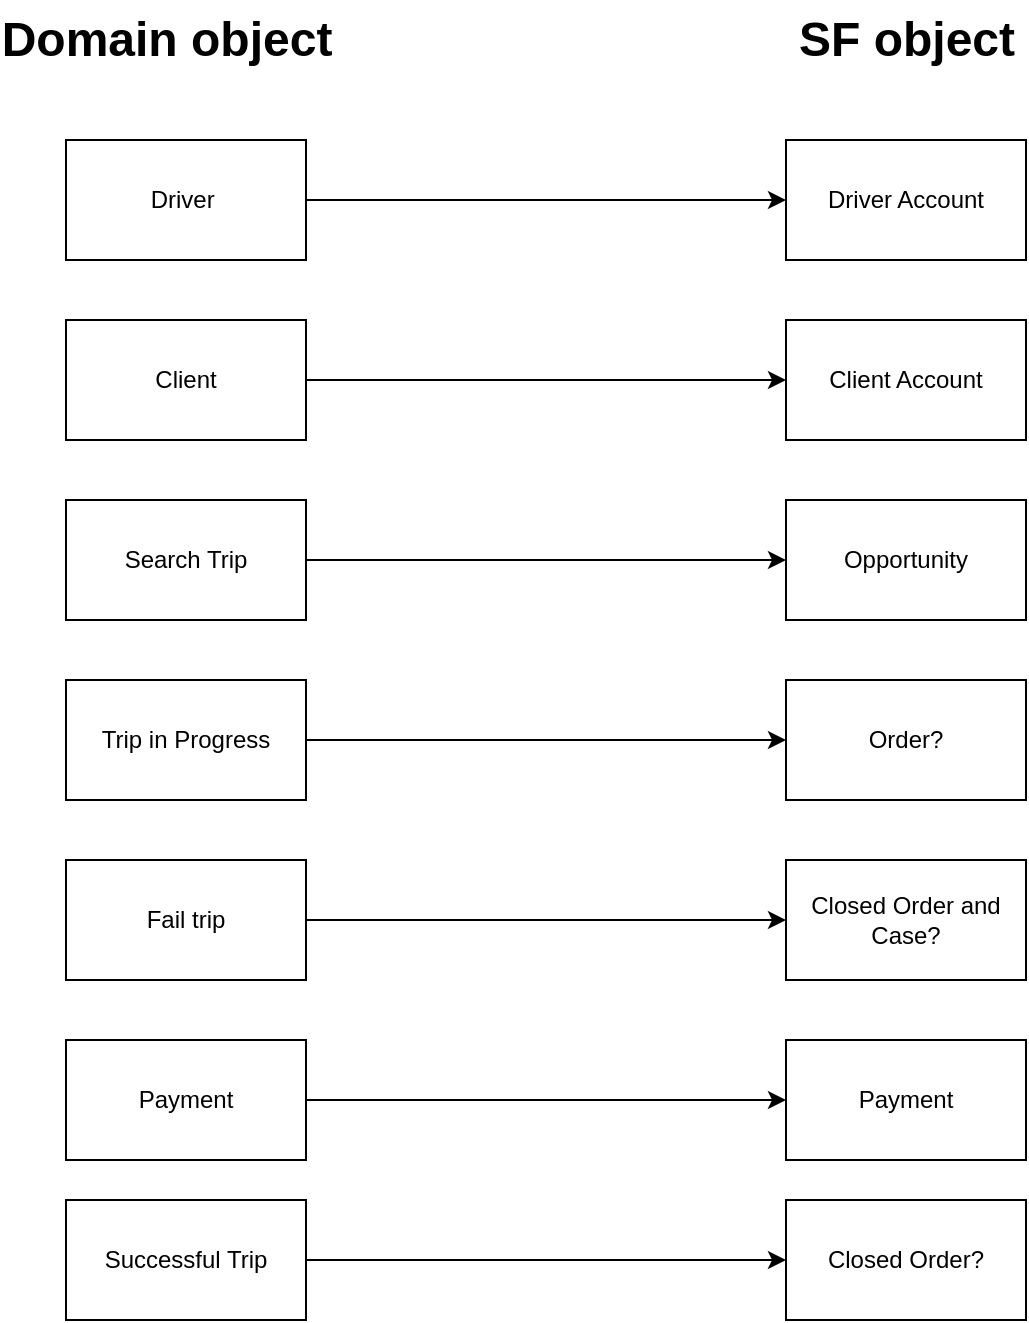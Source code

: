 <mxfile version="21.5.0" type="device">
  <diagram name="Page-1" id="f_ZoDSoOhq0trvqX4ZVm">
    <mxGraphModel dx="1026" dy="610" grid="1" gridSize="10" guides="1" tooltips="1" connect="1" arrows="1" fold="1" page="1" pageScale="1" pageWidth="1100" pageHeight="850" math="0" shadow="0">
      <root>
        <mxCell id="0" />
        <mxCell id="1" parent="0" />
        <mxCell id="ugz6Y1QAylY2Mgc-4cKa-3" style="edgeStyle=orthogonalEdgeStyle;rounded=0;orthogonalLoop=1;jettySize=auto;html=1;" parent="1" source="ugz6Y1QAylY2Mgc-4cKa-1" target="ugz6Y1QAylY2Mgc-4cKa-2" edge="1">
          <mxGeometry relative="1" as="geometry" />
        </mxCell>
        <mxCell id="ugz6Y1QAylY2Mgc-4cKa-1" value="Driver&amp;nbsp;" style="rounded=0;whiteSpace=wrap;html=1;" parent="1" vertex="1">
          <mxGeometry x="190" y="180" width="120" height="60" as="geometry" />
        </mxCell>
        <mxCell id="ugz6Y1QAylY2Mgc-4cKa-2" value="Driver Account" style="rounded=0;whiteSpace=wrap;html=1;" parent="1" vertex="1">
          <mxGeometry x="550" y="180" width="120" height="60" as="geometry" />
        </mxCell>
        <mxCell id="ugz6Y1QAylY2Mgc-4cKa-6" style="edgeStyle=orthogonalEdgeStyle;rounded=0;orthogonalLoop=1;jettySize=auto;html=1;" parent="1" source="ugz6Y1QAylY2Mgc-4cKa-4" target="ugz6Y1QAylY2Mgc-4cKa-5" edge="1">
          <mxGeometry relative="1" as="geometry" />
        </mxCell>
        <mxCell id="ugz6Y1QAylY2Mgc-4cKa-4" value="Client" style="rounded=0;whiteSpace=wrap;html=1;" parent="1" vertex="1">
          <mxGeometry x="190" y="270" width="120" height="60" as="geometry" />
        </mxCell>
        <mxCell id="ugz6Y1QAylY2Mgc-4cKa-5" value="Client Account" style="rounded=0;whiteSpace=wrap;html=1;" parent="1" vertex="1">
          <mxGeometry x="550" y="270" width="120" height="60" as="geometry" />
        </mxCell>
        <mxCell id="ugz6Y1QAylY2Mgc-4cKa-9" style="edgeStyle=orthogonalEdgeStyle;rounded=0;orthogonalLoop=1;jettySize=auto;html=1;" parent="1" source="ugz6Y1QAylY2Mgc-4cKa-7" target="ugz6Y1QAylY2Mgc-4cKa-8" edge="1">
          <mxGeometry relative="1" as="geometry" />
        </mxCell>
        <mxCell id="ugz6Y1QAylY2Mgc-4cKa-7" value="Search Trip" style="rounded=0;whiteSpace=wrap;html=1;" parent="1" vertex="1">
          <mxGeometry x="190" y="360" width="120" height="60" as="geometry" />
        </mxCell>
        <mxCell id="ugz6Y1QAylY2Mgc-4cKa-8" value="Opportunity" style="rounded=0;whiteSpace=wrap;html=1;" parent="1" vertex="1">
          <mxGeometry x="550" y="360" width="120" height="60" as="geometry" />
        </mxCell>
        <mxCell id="ugz6Y1QAylY2Mgc-4cKa-10" style="edgeStyle=orthogonalEdgeStyle;rounded=0;orthogonalLoop=1;jettySize=auto;html=1;" parent="1" source="ugz6Y1QAylY2Mgc-4cKa-11" target="ugz6Y1QAylY2Mgc-4cKa-12" edge="1">
          <mxGeometry relative="1" as="geometry" />
        </mxCell>
        <mxCell id="ugz6Y1QAylY2Mgc-4cKa-11" value="Trip in Progress" style="rounded=0;whiteSpace=wrap;html=1;" parent="1" vertex="1">
          <mxGeometry x="190" y="450" width="120" height="60" as="geometry" />
        </mxCell>
        <mxCell id="ugz6Y1QAylY2Mgc-4cKa-12" value="Order?" style="rounded=0;whiteSpace=wrap;html=1;" parent="1" vertex="1">
          <mxGeometry x="550" y="450" width="120" height="60" as="geometry" />
        </mxCell>
        <mxCell id="ugz6Y1QAylY2Mgc-4cKa-13" style="edgeStyle=orthogonalEdgeStyle;rounded=0;orthogonalLoop=1;jettySize=auto;html=1;" parent="1" source="ugz6Y1QAylY2Mgc-4cKa-14" target="ugz6Y1QAylY2Mgc-4cKa-15" edge="1">
          <mxGeometry relative="1" as="geometry" />
        </mxCell>
        <mxCell id="ugz6Y1QAylY2Mgc-4cKa-14" value="Fail trip" style="rounded=0;whiteSpace=wrap;html=1;" parent="1" vertex="1">
          <mxGeometry x="190" y="540" width="120" height="60" as="geometry" />
        </mxCell>
        <mxCell id="ugz6Y1QAylY2Mgc-4cKa-15" value="Closed Order and Case?" style="rounded=0;whiteSpace=wrap;html=1;" parent="1" vertex="1">
          <mxGeometry x="550" y="540" width="120" height="60" as="geometry" />
        </mxCell>
        <mxCell id="ugz6Y1QAylY2Mgc-4cKa-16" value="Domain object" style="text;strokeColor=none;fillColor=none;html=1;fontSize=24;fontStyle=1;verticalAlign=middle;align=center;" parent="1" vertex="1">
          <mxGeometry x="190" y="110" width="100" height="40" as="geometry" />
        </mxCell>
        <mxCell id="ugz6Y1QAylY2Mgc-4cKa-17" value="SF object" style="text;strokeColor=none;fillColor=none;html=1;fontSize=24;fontStyle=1;verticalAlign=middle;align=center;" parent="1" vertex="1">
          <mxGeometry x="560" y="110" width="100" height="40" as="geometry" />
        </mxCell>
        <mxCell id="ugz6Y1QAylY2Mgc-4cKa-18" style="edgeStyle=orthogonalEdgeStyle;rounded=0;orthogonalLoop=1;jettySize=auto;html=1;" parent="1" source="ugz6Y1QAylY2Mgc-4cKa-19" target="ugz6Y1QAylY2Mgc-4cKa-20" edge="1">
          <mxGeometry relative="1" as="geometry" />
        </mxCell>
        <mxCell id="ugz6Y1QAylY2Mgc-4cKa-19" value="Payment" style="rounded=0;whiteSpace=wrap;html=1;" parent="1" vertex="1">
          <mxGeometry x="190" y="630" width="120" height="60" as="geometry" />
        </mxCell>
        <mxCell id="ugz6Y1QAylY2Mgc-4cKa-20" value="Payment" style="rounded=0;whiteSpace=wrap;html=1;" parent="1" vertex="1">
          <mxGeometry x="550" y="630" width="120" height="60" as="geometry" />
        </mxCell>
        <mxCell id="ugz6Y1QAylY2Mgc-4cKa-21" style="edgeStyle=orthogonalEdgeStyle;rounded=0;orthogonalLoop=1;jettySize=auto;html=1;" parent="1" source="ugz6Y1QAylY2Mgc-4cKa-22" target="ugz6Y1QAylY2Mgc-4cKa-23" edge="1">
          <mxGeometry relative="1" as="geometry" />
        </mxCell>
        <mxCell id="ugz6Y1QAylY2Mgc-4cKa-22" value="Successful Trip" style="rounded=0;whiteSpace=wrap;html=1;" parent="1" vertex="1">
          <mxGeometry x="190" y="710" width="120" height="60" as="geometry" />
        </mxCell>
        <mxCell id="ugz6Y1QAylY2Mgc-4cKa-23" value="Closed Order?" style="rounded=0;whiteSpace=wrap;html=1;" parent="1" vertex="1">
          <mxGeometry x="550" y="710" width="120" height="60" as="geometry" />
        </mxCell>
      </root>
    </mxGraphModel>
  </diagram>
</mxfile>
